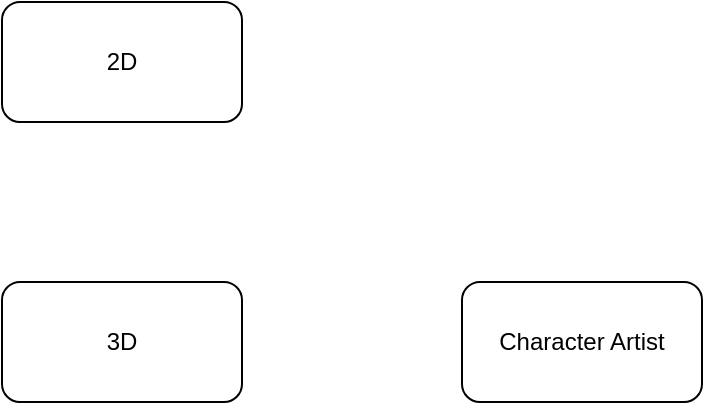 <mxfile pages="2" version="11.2.6" type="github"><diagram id="38nZSXlLdrovjQywL_fY" name="CGTeamOrgChart"><mxGraphModel dx="2062" dy="1132" grid="1" gridSize="10" guides="1" tooltips="1" connect="1" arrows="1" fold="1" page="1" pageScale="1" pageWidth="1700" pageHeight="1100" math="0" shadow="0"><root><mxCell id="TQu44AUg1biuuH6ZgIkH-0"/><mxCell id="TQu44AUg1biuuH6ZgIkH-1" parent="TQu44AUg1biuuH6ZgIkH-0"/><mxCell id="Oaubw9j_2im046E-6SeU-0" value="3D" style="rounded=1;whiteSpace=wrap;html=1;" vertex="1" parent="TQu44AUg1biuuH6ZgIkH-1"><mxGeometry x="140" y="490" width="120" height="60" as="geometry"/></mxCell><mxCell id="Oaubw9j_2im046E-6SeU-1" value="2D" style="rounded=1;whiteSpace=wrap;html=1;" vertex="1" parent="TQu44AUg1biuuH6ZgIkH-1"><mxGeometry x="140" y="350" width="120" height="60" as="geometry"/></mxCell><mxCell id="Oaubw9j_2im046E-6SeU-2" value="Character Artist" style="rounded=1;whiteSpace=wrap;html=1;" vertex="1" parent="TQu44AUg1biuuH6ZgIkH-1"><mxGeometry x="370" y="490" width="120" height="60" as="geometry"/></mxCell></root></mxGraphModel></diagram><diagram name="CharRenderFlow" id="74e2e168-ea6b-b213-b513-2b3c1d86103e"><mxGraphModel dx="1793" dy="1852" grid="1" gridSize="10" guides="1" tooltips="1" connect="1" arrows="1" fold="1" page="1" pageScale="1" pageWidth="1700" pageHeight="1100" background="#ffffff" math="0" shadow="0"><root><mxCell id="0"/><mxCell id="1" parent="0"/><mxCell id="2BbcJWQG_6D3TOpRMW-o-15" style="edgeStyle=orthogonalEdgeStyle;rounded=0;orthogonalLoop=1;jettySize=auto;html=1;exitX=1;exitY=0.5;exitDx=0;exitDy=0;entryX=0;entryY=0.5;entryDx=0;entryDy=0;" parent="1" source="2BbcJWQG_6D3TOpRMW-o-1" target="2BbcJWQG_6D3TOpRMW-o-7" edge="1"><mxGeometry relative="1" as="geometry"/></mxCell><mxCell id="2BbcJWQG_6D3TOpRMW-o-1" value="ZBrush High-Rez Model" style="rounded=1;whiteSpace=wrap;html=1;" parent="1" vertex="1"><mxGeometry x="40" y="390" width="120" height="60" as="geometry"/></mxCell><mxCell id="2BbcJWQG_6D3TOpRMW-o-18" style="edgeStyle=orthogonalEdgeStyle;rounded=0;orthogonalLoop=1;jettySize=auto;html=1;exitX=1;exitY=0.5;exitDx=0;exitDy=0;" parent="1" source="2BbcJWQG_6D3TOpRMW-o-2" target="2BbcJWQG_6D3TOpRMW-o-8" edge="1"><mxGeometry relative="1" as="geometry"/></mxCell><mxCell id="2BbcJWQG_6D3TOpRMW-o-23" style="edgeStyle=orthogonalEdgeStyle;rounded=0;orthogonalLoop=1;jettySize=auto;html=1;exitX=0.5;exitY=1;exitDx=0;exitDy=0;entryX=0;entryY=0.5;entryDx=0;entryDy=0;" parent="1" source="2BbcJWQG_6D3TOpRMW-o-2" target="2BbcJWQG_6D3TOpRMW-o-10" edge="1"><mxGeometry relative="1" as="geometry"/></mxCell><mxCell id="2BbcJWQG_6D3TOpRMW-o-24" style="edgeStyle=orthogonalEdgeStyle;rounded=0;orthogonalLoop=1;jettySize=auto;html=1;exitX=0.5;exitY=1;exitDx=0;exitDy=0;entryX=0;entryY=0.5;entryDx=0;entryDy=0;" parent="1" source="2BbcJWQG_6D3TOpRMW-o-2" target="2BbcJWQG_6D3TOpRMW-o-11" edge="1"><mxGeometry relative="1" as="geometry"/></mxCell><mxCell id="2BbcJWQG_6D3TOpRMW-o-26" style="edgeStyle=orthogonalEdgeStyle;rounded=0;orthogonalLoop=1;jettySize=auto;html=1;exitX=0.5;exitY=1;exitDx=0;exitDy=0;entryX=0;entryY=0.5;entryDx=0;entryDy=0;" parent="1" source="2BbcJWQG_6D3TOpRMW-o-2" target="2BbcJWQG_6D3TOpRMW-o-25" edge="1"><mxGeometry relative="1" as="geometry"/></mxCell><mxCell id="2BbcJWQG_6D3TOpRMW-o-2" value="Bake Polypaint to Texture" style="rounded=1;whiteSpace=wrap;html=1;" parent="1" vertex="1"><mxGeometry x="525" y="390" width="120" height="60" as="geometry"/></mxCell><mxCell id="2BbcJWQG_6D3TOpRMW-o-20" style="edgeStyle=orthogonalEdgeStyle;rounded=0;orthogonalLoop=1;jettySize=auto;html=1;exitX=1;exitY=0.5;exitDx=0;exitDy=0;entryX=0;entryY=0.5;entryDx=0;entryDy=0;" parent="1" source="2BbcJWQG_6D3TOpRMW-o-3" target="2BbcJWQG_6D3TOpRMW-o-4" edge="1"><mxGeometry relative="1" as="geometry"/></mxCell><mxCell id="2BbcJWQG_6D3TOpRMW-o-3" value="Maya Rigging and Create Poses" style="rounded=1;whiteSpace=wrap;html=1;" parent="1" vertex="1"><mxGeometry x="850" y="390" width="120" height="60" as="geometry"/></mxCell><mxCell id="2BbcJWQG_6D3TOpRMW-o-21" style="edgeStyle=orthogonalEdgeStyle;rounded=0;orthogonalLoop=1;jettySize=auto;html=1;exitX=1;exitY=0.5;exitDx=0;exitDy=0;entryX=0;entryY=0.5;entryDx=0;entryDy=0;" parent="1" source="2BbcJWQG_6D3TOpRMW-o-4" target="2BbcJWQG_6D3TOpRMW-o-9" edge="1"><mxGeometry relative="1" as="geometry"/></mxCell><mxCell id="2BbcJWQG_6D3TOpRMW-o-4" value="TransPose back to High-Rez" style="rounded=1;whiteSpace=wrap;html=1;" parent="1" vertex="1"><mxGeometry x="1013" y="390" width="120" height="60" as="geometry"/></mxCell><mxCell id="2BbcJWQG_6D3TOpRMW-o-17" style="edgeStyle=orthogonalEdgeStyle;rounded=0;orthogonalLoop=1;jettySize=auto;html=1;exitX=1;exitY=0.5;exitDx=0;exitDy=0;entryX=0;entryY=0.5;entryDx=0;entryDy=0;" parent="1" source="2BbcJWQG_6D3TOpRMW-o-5" target="2BbcJWQG_6D3TOpRMW-o-2" edge="1"><mxGeometry relative="1" as="geometry"/></mxCell><mxCell id="2BbcJWQG_6D3TOpRMW-o-5" value="ZBrush UV Master" style="rounded=1;whiteSpace=wrap;html=1;" parent="1" vertex="1"><mxGeometry x="360" y="390" width="120" height="60" as="geometry"/></mxCell><mxCell id="2BbcJWQG_6D3TOpRMW-o-31" style="edgeStyle=orthogonalEdgeStyle;rounded=0;orthogonalLoop=1;jettySize=auto;html=1;exitX=1;exitY=0.5;exitDx=0;exitDy=0;" parent="1" source="2BbcJWQG_6D3TOpRMW-o-6" edge="1"><mxGeometry relative="1" as="geometry"><mxPoint x="1010" y="600" as="targetPoint"/></mxGeometry></mxCell><mxCell id="2BbcJWQG_6D3TOpRMW-o-6" value="Substance Painter Texturing" style="rounded=1;whiteSpace=wrap;html=1;" parent="1" vertex="1"><mxGeometry x="850" y="570" width="120" height="60" as="geometry"/></mxCell><mxCell id="2BbcJWQG_6D3TOpRMW-o-16" style="edgeStyle=orthogonalEdgeStyle;rounded=0;orthogonalLoop=1;jettySize=auto;html=1;exitX=1;exitY=0.5;exitDx=0;exitDy=0;entryX=0;entryY=0.5;entryDx=0;entryDy=0;" parent="1" source="2BbcJWQG_6D3TOpRMW-o-7" target="2BbcJWQG_6D3TOpRMW-o-5" edge="1"><mxGeometry relative="1" as="geometry"/></mxCell><mxCell id="2BbcJWQG_6D3TOpRMW-o-7" value="ZBrush Polypaint Base Color" style="rounded=1;whiteSpace=wrap;html=1;" parent="1" vertex="1"><mxGeometry x="200" y="390" width="120" height="60" as="geometry"/></mxCell><mxCell id="2BbcJWQG_6D3TOpRMW-o-19" style="edgeStyle=orthogonalEdgeStyle;rounded=0;orthogonalLoop=1;jettySize=auto;html=1;exitX=1;exitY=0.5;exitDx=0;exitDy=0;" parent="1" source="2BbcJWQG_6D3TOpRMW-o-8" target="2BbcJWQG_6D3TOpRMW-o-3" edge="1"><mxGeometry relative="1" as="geometry"/></mxCell><mxCell id="2BbcJWQG_6D3TOpRMW-o-8" value="TransPose Master to Low-Rez Tpose" style="rounded=1;whiteSpace=wrap;html=1;" parent="1" vertex="1"><mxGeometry x="690" y="390" width="120" height="60" as="geometry"/></mxCell><mxCell id="2BbcJWQG_6D3TOpRMW-o-22" style="edgeStyle=orthogonalEdgeStyle;rounded=0;orthogonalLoop=1;jettySize=auto;html=1;exitX=1;exitY=0.5;exitDx=0;exitDy=0;entryX=0;entryY=0.5;entryDx=0;entryDy=0;" parent="1" source="2BbcJWQG_6D3TOpRMW-o-9" target="2BbcJWQG_6D3TOpRMW-o-14" edge="1"><mxGeometry relative="1" as="geometry"/></mxCell><mxCell id="2BbcJWQG_6D3TOpRMW-o-9" value="Export Render-Ready Model" style="rounded=1;whiteSpace=wrap;html=1;" parent="1" vertex="1"><mxGeometry x="1347" y="390" width="120" height="60" as="geometry"/></mxCell><mxCell id="2BbcJWQG_6D3TOpRMW-o-27" style="edgeStyle=orthogonalEdgeStyle;rounded=0;orthogonalLoop=1;jettySize=auto;html=1;exitX=1;exitY=0.5;exitDx=0;exitDy=0;entryX=0;entryY=0.5;entryDx=0;entryDy=0;" parent="1" source="2BbcJWQG_6D3TOpRMW-o-10" target="2BbcJWQG_6D3TOpRMW-o-6" edge="1"><mxGeometry relative="1" as="geometry"/></mxCell><mxCell id="2BbcJWQG_6D3TOpRMW-o-10" value="Export High-Rez Model" style="rounded=1;whiteSpace=wrap;html=1;" parent="1" vertex="1"><mxGeometry x="690" y="490" width="120" height="60" as="geometry"/></mxCell><mxCell id="2BbcJWQG_6D3TOpRMW-o-28" style="edgeStyle=orthogonalEdgeStyle;rounded=0;orthogonalLoop=1;jettySize=auto;html=1;exitX=1;exitY=0.5;exitDx=0;exitDy=0;" parent="1" source="2BbcJWQG_6D3TOpRMW-o-11" target="2BbcJWQG_6D3TOpRMW-o-6" edge="1"><mxGeometry relative="1" as="geometry"/></mxCell><mxCell id="2BbcJWQG_6D3TOpRMW-o-11" value="Export Render-Ready Model" style="rounded=1;whiteSpace=wrap;html=1;" parent="1" vertex="1"><mxGeometry x="690" y="570" width="120" height="60" as="geometry"/></mxCell><mxCell id="2BbcJWQG_6D3TOpRMW-o-32" style="edgeStyle=orthogonalEdgeStyle;rounded=0;orthogonalLoop=1;jettySize=auto;html=1;exitX=1;exitY=0.5;exitDx=0;exitDy=0;entryX=0;entryY=0.5;entryDx=0;entryDy=0;" parent="1" source="2BbcJWQG_6D3TOpRMW-o-12" target="2BbcJWQG_6D3TOpRMW-o-14" edge="1"><mxGeometry relative="1" as="geometry"/></mxCell><mxCell id="2BbcJWQG_6D3TOpRMW-o-12" value="Export Textures" style="rounded=1;whiteSpace=wrap;html=1;" parent="1" vertex="1"><mxGeometry x="1013" y="570" width="120" height="60" as="geometry"/></mxCell><mxCell id="2BbcJWQG_6D3TOpRMW-o-14" value="Octane Render" style="rounded=1;whiteSpace=wrap;html=1;" parent="1" vertex="1"><mxGeometry x="1550" y="490" width="120" height="60" as="geometry"/></mxCell><mxCell id="2BbcJWQG_6D3TOpRMW-o-30" style="edgeStyle=orthogonalEdgeStyle;rounded=0;orthogonalLoop=1;jettySize=auto;html=1;exitX=1;exitY=0.5;exitDx=0;exitDy=0;entryX=0;entryY=0.5;entryDx=0;entryDy=0;" parent="1" source="2BbcJWQG_6D3TOpRMW-o-25" target="2BbcJWQG_6D3TOpRMW-o-6" edge="1"><mxGeometry relative="1" as="geometry"/></mxCell><mxCell id="2BbcJWQG_6D3TOpRMW-o-25" value="Export Base Color Texture" style="rounded=1;whiteSpace=wrap;html=1;" parent="1" vertex="1"><mxGeometry x="690" y="650" width="120" height="60" as="geometry"/></mxCell><mxCell id="2BbcJWQG_6D3TOpRMW-o-34" style="edgeStyle=orthogonalEdgeStyle;rounded=0;orthogonalLoop=1;jettySize=auto;html=1;exitX=0.5;exitY=1;exitDx=0;exitDy=0;entryX=0.5;entryY=0;entryDx=0;entryDy=0;dashed=1;" parent="1" source="2BbcJWQG_6D3TOpRMW-o-9" target="2BbcJWQG_6D3TOpRMW-o-6" edge="1"><mxGeometry relative="1" as="geometry"><Array as="points"><mxPoint x="1407" y="490"/><mxPoint x="910" y="490"/></Array></mxGeometry></mxCell><mxCell id="e6T4rCOpTi74Ag_Q12Wm-6" style="edgeStyle=orthogonalEdgeStyle;rounded=0;orthogonalLoop=1;jettySize=auto;html=1;exitX=0.5;exitY=0;exitDx=0;exitDy=0;entryX=0.5;entryY=1;entryDx=0;entryDy=0;" parent="1" source="2BbcJWQG_6D3TOpRMW-o-33" target="e6T4rCOpTi74Ag_Q12Wm-1" edge="1"><mxGeometry relative="1" as="geometry"/></mxCell><mxCell id="2BbcJWQG_6D3TOpRMW-o-33" value="Polish on Posed&lt;br&gt;High-Rez Model" style="rounded=1;whiteSpace=wrap;html=1;" parent="1" vertex="1"><mxGeometry x="1180" y="390" width="120" height="60" as="geometry"/></mxCell><mxCell id="e6T4rCOpTi74Ag_Q12Wm-4" style="edgeStyle=orthogonalEdgeStyle;rounded=0;orthogonalLoop=1;jettySize=auto;html=1;exitX=1;exitY=0.5;exitDx=0;exitDy=0;" parent="1" source="e6T4rCOpTi74Ag_Q12Wm-1" target="e6T4rCOpTi74Ag_Q12Wm-2" edge="1"><mxGeometry relative="1" as="geometry"/></mxCell><mxCell id="e6T4rCOpTi74Ag_Q12Wm-1" value="Xgen Grooming" style="rounded=1;whiteSpace=wrap;html=1;" parent="1" vertex="1"><mxGeometry x="1180" y="280" width="120" height="60" as="geometry"/></mxCell><mxCell id="e6T4rCOpTi74Ag_Q12Wm-3" style="edgeStyle=orthogonalEdgeStyle;rounded=0;orthogonalLoop=1;jettySize=auto;html=1;entryX=0;entryY=0.5;entryDx=0;entryDy=0;" parent="1" source="e6T4rCOpTi74Ag_Q12Wm-2" target="2BbcJWQG_6D3TOpRMW-o-14" edge="1"><mxGeometry relative="1" as="geometry"/></mxCell><mxCell id="e6T4rCOpTi74Ag_Q12Wm-2" value="Cache ABC" style="rounded=1;whiteSpace=wrap;html=1;" parent="1" vertex="1"><mxGeometry x="1347" y="280" width="120" height="60" as="geometry"/></mxCell></root></mxGraphModel></diagram></mxfile>